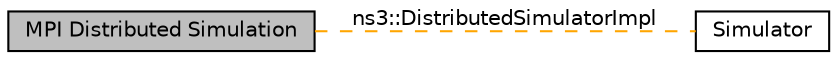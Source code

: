 digraph "MPI Distributed Simulation"
{
  edge [fontname="Helvetica",fontsize="10",labelfontname="Helvetica",labelfontsize="10"];
  node [fontname="Helvetica",fontsize="10",shape=record];
  rankdir=LR;
  Node1 [label="Simulator",height=0.2,width=0.4,color="black", fillcolor="white", style="filled",URL="$d4/d8b/group__simulator.html",tooltip="Control the virtual time and the execution of simulation events. "];
  Node0 [label="MPI Distributed Simulation",height=0.2,width=0.4,color="black", fillcolor="grey75", style="filled", fontcolor="black"];
  Node0->Node1 [shape=plaintext, label="ns3::DistributedSimulatorImpl", color="orange", dir="none", style="dashed"];
}
